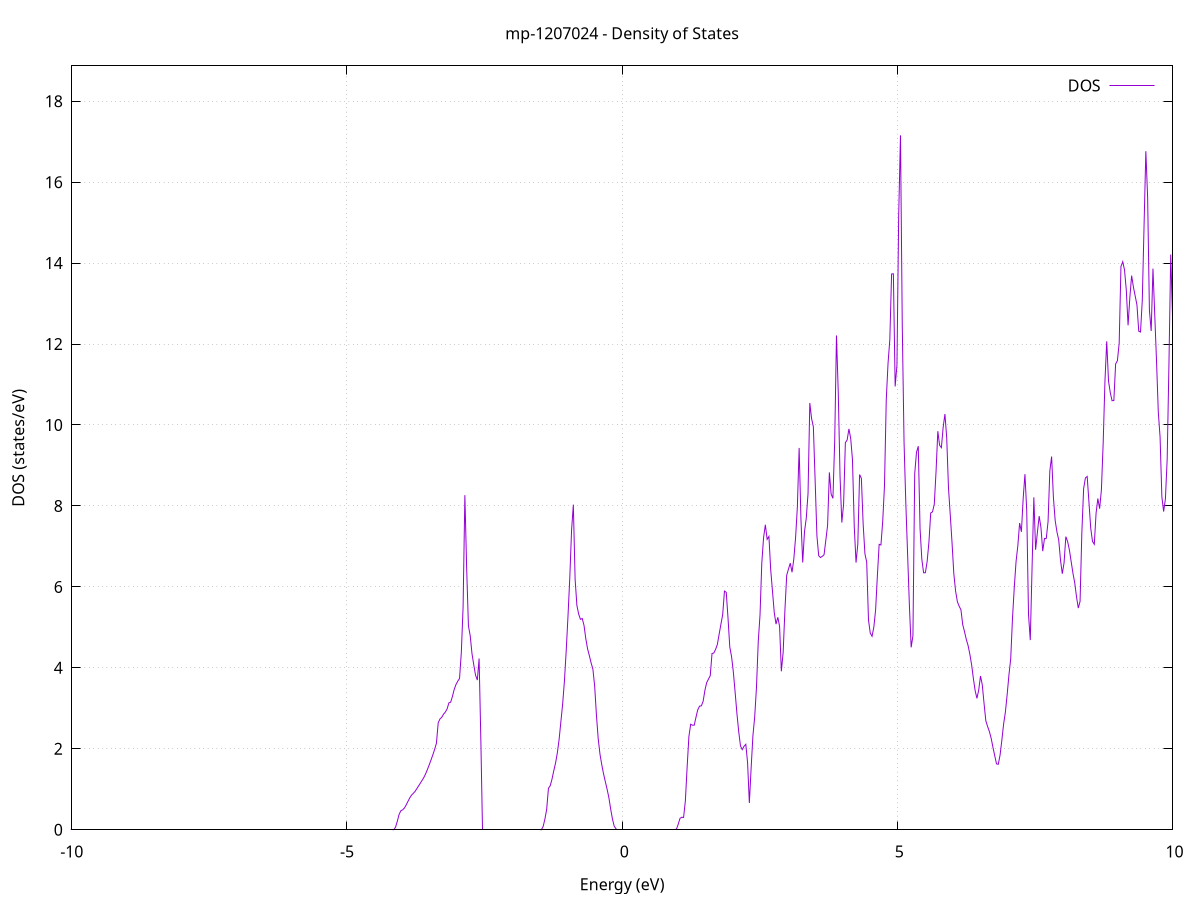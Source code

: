 set title 'mp-1207024 - Density of States'
set xlabel 'Energy (eV)'
set ylabel 'DOS (states/eV)'
set grid
set xrange [-10:10]
set yrange [0:18.872]
set xzeroaxis lt -1
set terminal png size 800,600
set output 'mp-1207024_dos_gnuplot.png'
plot '-' using 1:2 with lines title 'DOS'
-45.340700 0.000000
-45.308400 0.000000
-45.276100 0.000000
-45.243800 0.000000
-45.211400 0.000000
-45.179100 0.000000
-45.146800 0.000000
-45.114500 0.000000
-45.082200 0.000000
-45.049900 0.000000
-45.017600 0.000000
-44.985300 0.000000
-44.953000 0.000000
-44.920700 0.000000
-44.888400 0.000000
-44.856100 0.000000
-44.823800 0.000000
-44.791500 0.000000
-44.759200 0.000000
-44.726800 0.000000
-44.694500 0.000000
-44.662200 0.000000
-44.629900 0.000000
-44.597600 0.000000
-44.565300 0.000000
-44.533000 0.000000
-44.500700 0.000000
-44.468400 0.000000
-44.436100 0.000000
-44.403800 0.000000
-44.371500 0.000000
-44.339200 0.000000
-44.306900 0.000000
-44.274600 0.000000
-44.242300 0.000000
-44.209900 0.000000
-44.177600 0.000000
-44.145300 0.000000
-44.113000 0.000000
-44.080700 0.000000
-44.048400 0.000000
-44.016100 0.000000
-43.983800 0.000000
-43.951500 0.000000
-43.919200 0.000000
-43.886900 0.000000
-43.854600 0.000000
-43.822300 0.000000
-43.790000 0.000000
-43.757700 0.000000
-43.725300 0.000000
-43.693000 0.000000
-43.660700 0.000000
-43.628400 0.000000
-43.596100 0.000000
-43.563800 0.000000
-43.531500 0.000000
-43.499200 0.000000
-43.466900 0.000000
-43.434600 0.000000
-43.402300 0.000000
-43.370000 0.000000
-43.337700 0.000000
-43.305400 0.000000
-43.273100 0.000000
-43.240700 0.000000
-43.208400 0.000000
-43.176100 0.000000
-43.143800 0.000000
-43.111500 0.000000
-43.079200 0.000000
-43.046900 0.000000
-43.014600 0.000000
-42.982300 0.000000
-42.950000 0.000000
-42.917700 0.000000
-42.885400 0.000000
-42.853100 0.000000
-42.820800 0.000000
-42.788500 0.000000
-42.756100 0.000000
-42.723800 0.000000
-42.691500 0.000000
-42.659200 0.000000
-42.626900 0.000000
-42.594600 0.000000
-42.562300 0.000000
-42.530000 0.000000
-42.497700 0.000000
-42.465400 0.000000
-42.433100 0.000000
-42.400800 13.098000
-42.368500 140.633500
-42.336200 0.000000
-42.303900 0.000000
-42.271600 0.000000
-42.239200 119.378400
-42.206900 0.000000
-42.174600 0.000000
-42.142300 0.000000
-42.110000 0.000000
-42.077700 0.000000
-42.045400 0.000000
-42.013100 0.000000
-41.980800 0.000000
-41.948500 0.000000
-41.916200 0.000000
-41.883900 0.000000
-41.851600 0.000000
-41.819300 0.000000
-41.787000 0.000000
-41.754600 0.000000
-41.722300 0.000000
-41.690000 0.000000
-41.657700 0.000000
-41.625400 0.000000
-41.593100 0.000000
-41.560800 0.000000
-41.528500 0.000000
-41.496200 0.000000
-41.463900 0.000000
-41.431600 0.000000
-41.399300 0.000000
-41.367000 0.000000
-41.334700 0.000000
-41.302400 0.000000
-41.270000 0.000000
-41.237700 0.000000
-41.205400 0.000000
-41.173100 0.000000
-41.140800 0.000000
-41.108500 0.000000
-41.076200 0.000000
-41.043900 0.000000
-41.011600 0.000000
-40.979300 0.000000
-40.947000 0.000000
-40.914700 0.000000
-40.882400 0.000000
-40.850100 0.000000
-40.817800 0.000000
-40.785500 0.000000
-40.753100 0.000000
-40.720800 0.000000
-40.688500 0.000000
-40.656200 0.000000
-40.623900 0.000000
-40.591600 0.000000
-40.559300 0.000000
-40.527000 0.000000
-40.494700 0.000000
-40.462400 0.000000
-40.430100 0.000000
-40.397800 0.000000
-40.365500 0.000000
-40.333200 0.000000
-40.300900 0.000000
-40.268500 0.000000
-40.236200 0.000000
-40.203900 0.000000
-40.171600 0.000000
-40.139300 0.000000
-40.107000 0.000000
-40.074700 0.000000
-40.042400 0.000000
-40.010100 0.000000
-39.977800 0.000000
-39.945500 0.000000
-39.913200 0.000000
-39.880900 0.000000
-39.848600 0.000000
-39.816300 0.000000
-39.783900 0.000000
-39.751600 0.000000
-39.719300 0.000000
-39.687000 0.000000
-39.654700 0.000000
-39.622400 0.000000
-39.590100 0.000000
-39.557800 0.000000
-39.525500 0.000000
-39.493200 0.000000
-39.460900 0.000000
-39.428600 0.000000
-39.396300 0.000000
-39.364000 0.000000
-39.331700 0.000000
-39.299300 0.000000
-39.267000 0.000000
-39.234700 0.000000
-39.202400 0.000000
-39.170100 0.000000
-39.137800 0.000000
-39.105500 0.000000
-39.073200 0.000000
-39.040900 0.000000
-39.008600 0.000000
-38.976300 0.000000
-38.944000 0.000000
-38.911700 0.000000
-38.879400 0.000000
-38.847100 0.000000
-38.814800 0.000000
-38.782400 0.000000
-38.750100 0.000000
-38.717800 0.000000
-38.685500 0.000000
-38.653200 0.000000
-38.620900 0.000000
-38.588600 0.000000
-38.556300 0.000000
-38.524000 0.000000
-38.491700 0.000000
-38.459400 0.000000
-38.427100 0.000000
-38.394800 0.000000
-38.362500 0.000000
-38.330200 0.000000
-38.297800 0.000000
-38.265500 0.000000
-38.233200 0.000000
-38.200900 0.000000
-38.168600 0.000000
-38.136300 0.000000
-38.104000 0.000000
-38.071700 0.000000
-38.039400 0.000000
-38.007100 0.000000
-37.974800 0.000000
-37.942500 0.000000
-37.910200 0.000000
-37.877900 0.000000
-37.845600 0.000000
-37.813200 0.000000
-37.780900 0.000000
-37.748600 0.000000
-37.716300 0.000000
-37.684000 0.000000
-37.651700 0.000000
-37.619400 0.000000
-37.587100 0.000000
-37.554800 0.000000
-37.522500 0.000000
-37.490200 0.000000
-37.457900 0.000000
-37.425600 0.000000
-37.393300 0.000000
-37.361000 0.000000
-37.328600 0.000000
-37.296300 0.000000
-37.264000 0.000000
-37.231700 0.000000
-37.199400 0.000000
-37.167100 0.000000
-37.134800 0.000000
-37.102500 0.000000
-37.070200 0.000000
-37.037900 0.000000
-37.005600 0.000000
-36.973300 0.000000
-36.941000 0.000000
-36.908700 0.000000
-36.876400 0.000000
-36.844100 0.000000
-36.811700 0.000000
-36.779400 0.000000
-36.747100 0.000000
-36.714800 0.000000
-36.682500 0.000000
-36.650200 0.000000
-36.617900 0.000000
-36.585600 0.000000
-36.553300 0.000000
-36.521000 0.000000
-36.488700 0.000000
-36.456400 0.000000
-36.424100 0.000000
-36.391800 0.000000
-36.359500 0.000000
-36.327100 0.000000
-36.294800 0.000000
-36.262500 0.000000
-36.230200 0.000000
-36.197900 0.000000
-36.165600 0.000000
-36.133300 0.000000
-36.101000 0.000000
-36.068700 0.000000
-36.036400 0.000000
-36.004100 0.000000
-35.971800 0.000000
-35.939500 0.000000
-35.907200 0.000000
-35.874900 0.000000
-35.842500 0.000000
-35.810200 0.000000
-35.777900 0.000000
-35.745600 0.000000
-35.713300 0.000000
-35.681000 0.000000
-35.648700 0.000000
-35.616400 0.000000
-35.584100 0.000000
-35.551800 0.000000
-35.519500 0.000000
-35.487200 0.000000
-35.454900 0.000000
-35.422600 0.000000
-35.390300 0.000000
-35.357900 0.000000
-35.325600 0.000000
-35.293300 0.000000
-35.261000 0.000000
-35.228700 0.000000
-35.196400 0.000000
-35.164100 0.000000
-35.131800 0.000000
-35.099500 0.000000
-35.067200 0.000000
-35.034900 0.000000
-35.002600 0.000000
-34.970300 0.000000
-34.938000 0.000000
-34.905700 0.000000
-34.873400 0.000000
-34.841000 0.000000
-34.808700 0.000000
-34.776400 0.000000
-34.744100 0.000000
-34.711800 0.000000
-34.679500 0.000000
-34.647200 0.000000
-34.614900 0.000000
-34.582600 0.000000
-34.550300 0.000000
-34.518000 0.000000
-34.485700 0.000000
-34.453400 0.000000
-34.421100 0.000000
-34.388800 0.000000
-34.356400 0.000000
-34.324100 0.000000
-34.291800 0.000000
-34.259500 0.000000
-34.227200 0.000000
-34.194900 0.000000
-34.162600 0.000000
-34.130300 0.000000
-34.098000 0.000000
-34.065700 0.000000
-34.033400 0.000000
-34.001100 0.000000
-33.968800 0.000000
-33.936500 0.000000
-33.904200 0.000000
-33.871800 0.000000
-33.839500 0.000000
-33.807200 0.000000
-33.774900 0.000000
-33.742600 0.000000
-33.710300 0.000000
-33.678000 0.000000
-33.645700 0.000000
-33.613400 0.000000
-33.581100 0.000000
-33.548800 0.000000
-33.516500 0.000000
-33.484200 0.000000
-33.451900 0.000000
-33.419600 0.000000
-33.387300 0.000000
-33.354900 0.000000
-33.322600 0.000000
-33.290300 0.000000
-33.258000 0.000000
-33.225700 0.000000
-33.193400 0.000000
-33.161100 0.000000
-33.128800 0.000000
-33.096500 0.000000
-33.064200 0.000000
-33.031900 0.000000
-32.999600 0.000000
-32.967300 0.000000
-32.935000 0.000000
-32.902700 0.000000
-32.870300 0.000000
-32.838000 0.000000
-32.805700 0.000000
-32.773400 0.000000
-32.741100 0.000000
-32.708800 0.000000
-32.676500 0.000000
-32.644200 0.000000
-32.611900 0.000000
-32.579600 0.000000
-32.547300 0.000000
-32.515000 0.000000
-32.482700 0.000000
-32.450400 0.000000
-32.418100 0.000000
-32.385700 0.000000
-32.353400 0.000000
-32.321100 0.000000
-32.288800 0.000000
-32.256500 0.000000
-32.224200 0.000000
-32.191900 0.000000
-32.159600 0.000000
-32.127300 0.000000
-32.095000 0.000000
-32.062700 0.000000
-32.030400 0.000000
-31.998100 0.000000
-31.965800 0.000000
-31.933500 0.000000
-31.901100 0.000000
-31.868800 0.000000
-31.836500 0.000000
-31.804200 0.000000
-31.771900 0.000000
-31.739600 0.000000
-31.707300 0.000000
-31.675000 0.000000
-31.642700 0.000000
-31.610400 0.000000
-31.578100 0.000000
-31.545800 0.000000
-31.513500 0.000000
-31.481200 0.000000
-31.448900 0.000000
-31.416600 0.000000
-31.384200 0.000000
-31.351900 0.000000
-31.319600 0.000000
-31.287300 0.000000
-31.255000 0.000000
-31.222700 0.000000
-31.190400 0.000000
-31.158100 0.000000
-31.125800 0.000000
-31.093500 0.000000
-31.061200 0.000000
-31.028900 0.000000
-30.996600 0.000000
-30.964300 0.000000
-30.932000 0.000000
-30.899600 0.000000
-30.867300 0.000000
-30.835000 0.000000
-30.802700 0.000000
-30.770400 0.000000
-30.738100 0.000000
-30.705800 0.000000
-30.673500 0.000000
-30.641200 0.000000
-30.608900 0.000000
-30.576600 0.000000
-30.544300 0.000000
-30.512000 0.000000
-30.479700 0.000000
-30.447400 0.000000
-30.415000 0.000000
-30.382700 0.000000
-30.350400 0.000000
-30.318100 0.000000
-30.285800 0.000000
-30.253500 0.000000
-30.221200 0.000000
-30.188900 0.000000
-30.156600 0.000000
-30.124300 0.000000
-30.092000 0.000000
-30.059700 0.000000
-30.027400 0.000000
-29.995100 0.000000
-29.962800 0.000000
-29.930400 0.000000
-29.898100 0.000000
-29.865800 0.000000
-29.833500 0.000000
-29.801200 0.000000
-29.768900 0.000000
-29.736600 0.000000
-29.704300 0.000000
-29.672000 0.000000
-29.639700 0.000000
-29.607400 0.000000
-29.575100 0.000000
-29.542800 0.000000
-29.510500 0.000000
-29.478200 0.000000
-29.445900 0.000000
-29.413500 0.000000
-29.381200 0.000000
-29.348900 0.000000
-29.316600 0.000000
-29.284300 0.000000
-29.252000 0.000000
-29.219700 0.000000
-29.187400 0.000000
-29.155100 0.000000
-29.122800 0.000000
-29.090500 0.000000
-29.058200 0.000000
-29.025900 0.000000
-28.993600 0.000000
-28.961300 0.000000
-28.928900 0.000000
-28.896600 0.000000
-28.864300 0.000000
-28.832000 0.000000
-28.799700 0.000000
-28.767400 0.000000
-28.735100 0.000000
-28.702800 0.000000
-28.670500 0.000000
-28.638200 0.000000
-28.605900 0.000000
-28.573600 0.000000
-28.541300 0.000000
-28.509000 0.000000
-28.476700 0.000000
-28.444300 0.000000
-28.412000 0.000000
-28.379700 0.000000
-28.347400 0.000000
-28.315100 0.000000
-28.282800 0.000000
-28.250500 0.000000
-28.218200 0.000000
-28.185900 0.000000
-28.153600 0.000000
-28.121300 0.000000
-28.089000 0.000000
-28.056700 0.000000
-28.024400 0.000000
-27.992100 0.000000
-27.959800 0.000000
-27.927400 0.000000
-27.895100 0.000000
-27.862800 0.000000
-27.830500 0.000000
-27.798200 0.000000
-27.765900 0.000000
-27.733600 0.000000
-27.701300 0.000000
-27.669000 0.000000
-27.636700 0.000000
-27.604400 0.000000
-27.572100 0.000000
-27.539800 0.000000
-27.507500 0.000000
-27.475200 0.000000
-27.442800 0.000000
-27.410500 0.000000
-27.378200 0.000000
-27.345900 0.000000
-27.313600 0.000000
-27.281300 0.000000
-27.249000 0.000000
-27.216700 0.000000
-27.184400 0.000000
-27.152100 0.000000
-27.119800 0.000000
-27.087500 0.000000
-27.055200 0.000000
-27.022900 0.000000
-26.990600 0.000000
-26.958200 0.000000
-26.925900 0.000000
-26.893600 0.000000
-26.861300 0.000000
-26.829000 0.000000
-26.796700 0.000000
-26.764400 0.000000
-26.732100 0.000000
-26.699800 0.000000
-26.667500 0.000000
-26.635200 0.000000
-26.602900 0.000000
-26.570600 0.000000
-26.538300 0.000000
-26.506000 0.000000
-26.473600 0.000000
-26.441300 0.000000
-26.409000 0.000000
-26.376700 0.000000
-26.344400 0.000000
-26.312100 0.000000
-26.279800 0.000000
-26.247500 0.000000
-26.215200 0.000000
-26.182900 0.000000
-26.150600 0.000000
-26.118300 0.000000
-26.086000 0.000000
-26.053700 0.000000
-26.021400 0.000000
-25.989100 0.000000
-25.956700 0.000000
-25.924400 0.000000
-25.892100 0.000000
-25.859800 0.000000
-25.827500 0.000000
-25.795200 0.000000
-25.762900 0.000000
-25.730600 0.000000
-25.698300 0.000000
-25.666000 0.000000
-25.633700 0.000000
-25.601400 0.000000
-25.569100 0.000000
-25.536800 0.000000
-25.504500 0.000000
-25.472100 0.000000
-25.439800 0.000000
-25.407500 0.000000
-25.375200 0.000000
-25.342900 0.000000
-25.310600 0.000000
-25.278300 0.000000
-25.246000 0.000000
-25.213700 0.000000
-25.181400 0.000000
-25.149100 0.000000
-25.116800 0.000000
-25.084500 0.000000
-25.052200 0.000000
-25.019900 0.000000
-24.987500 0.000000
-24.955200 0.000000
-24.922900 0.000000
-24.890600 0.000000
-24.858300 0.000000
-24.826000 0.000000
-24.793700 0.000000
-24.761400 0.000000
-24.729100 0.000000
-24.696800 0.000000
-24.664500 0.000000
-24.632200 0.000000
-24.599900 0.000000
-24.567600 0.000000
-24.535300 0.000000
-24.502900 0.000000
-24.470600 0.000000
-24.438300 0.000000
-24.406000 0.000000
-24.373700 0.000000
-24.341400 0.000000
-24.309100 0.000000
-24.276800 0.000000
-24.244500 0.000000
-24.212200 0.000000
-24.179900 0.000000
-24.147600 0.000000
-24.115300 0.000000
-24.083000 0.000000
-24.050700 0.000000
-24.018400 0.000000
-23.986000 0.000000
-23.953700 0.000000
-23.921400 0.000000
-23.889100 0.000000
-23.856800 0.000000
-23.824500 0.000000
-23.792200 0.000000
-23.759900 0.000000
-23.727600 0.000000
-23.695300 0.000000
-23.663000 0.000000
-23.630700 0.000000
-23.598400 0.000000
-23.566100 0.000000
-23.533800 0.000000
-23.501400 0.000000
-23.469100 0.000000
-23.436800 0.000000
-23.404500 0.000000
-23.372200 0.000000
-23.339900 0.000000
-23.307600 0.000000
-23.275300 0.000000
-23.243000 0.000000
-23.210700 0.000000
-23.178400 0.000000
-23.146100 0.000000
-23.113800 0.000000
-23.081500 0.000000
-23.049200 0.000000
-23.016800 0.000000
-22.984500 0.000000
-22.952200 0.000000
-22.919900 0.000000
-22.887600 0.000000
-22.855300 0.000000
-22.823000 0.000000
-22.790700 0.000000
-22.758400 0.000000
-22.726100 0.000000
-22.693800 0.000000
-22.661500 0.000000
-22.629200 0.000000
-22.596900 0.000000
-22.564600 0.000000
-22.532300 0.000000
-22.499900 0.000000
-22.467600 0.000000
-22.435300 0.000000
-22.403000 0.000000
-22.370700 0.000000
-22.338400 0.000000
-22.306100 0.000000
-22.273800 0.000000
-22.241500 0.000000
-22.209200 0.000000
-22.176900 0.000000
-22.144600 0.000000
-22.112300 0.000000
-22.080000 0.000000
-22.047700 0.000000
-22.015300 0.000000
-21.983000 0.000000
-21.950700 0.000000
-21.918400 0.000000
-21.886100 0.000000
-21.853800 0.000000
-21.821500 0.000000
-21.789200 0.000000
-21.756900 0.000000
-21.724600 0.000000
-21.692300 0.000000
-21.660000 0.000000
-21.627700 0.000000
-21.595400 0.000000
-21.563100 0.000000
-21.530700 0.000000
-21.498400 0.000000
-21.466100 0.000000
-21.433800 0.000000
-21.401500 0.000000
-21.369200 0.000000
-21.336900 0.000000
-21.304600 0.000000
-21.272300 0.000000
-21.240000 0.000000
-21.207700 0.000000
-21.175400 0.000000
-21.143100 0.000000
-21.110800 0.000000
-21.078500 0.000000
-21.046100 0.000000
-21.013800 0.000000
-20.981500 0.000000
-20.949200 0.000000
-20.916900 0.000000
-20.884600 0.000000
-20.852300 2.862400
-20.820000 22.263700
-20.787700 43.842600
-20.755400 86.762100
-20.723100 47.387000
-20.690800 65.383600
-20.658500 42.094400
-20.626200 64.659800
-20.593900 65.377200
-20.561600 60.820600
-20.529200 65.020600
-20.496900 78.231800
-20.464600 49.504800
-20.432300 20.649500
-20.400000 16.785800
-20.367700 38.480300
-20.335400 48.678700
-20.303100 42.010800
-20.270800 55.805700
-20.238500 56.237600
-20.206200 56.500600
-20.173900 49.832200
-20.141600 5.929600
-20.109300 0.000000
-20.077000 0.000000
-20.044600 0.000000
-20.012300 0.000000
-19.980000 0.000000
-19.947700 0.000000
-19.915400 0.000000
-19.883100 0.000000
-19.850800 0.000000
-19.818500 0.000000
-19.786200 0.000000
-19.753900 0.000000
-19.721600 0.000000
-19.689300 0.000000
-19.657000 0.000000
-19.624700 0.000000
-19.592400 0.000000
-19.560000 0.000000
-19.527700 0.000000
-19.495400 0.000000
-19.463100 0.000000
-19.430800 0.000000
-19.398500 0.000000
-19.366200 0.000000
-19.333900 0.000000
-19.301600 0.000000
-19.269300 0.000000
-19.237000 0.000000
-19.204700 0.000000
-19.172400 0.000000
-19.140100 0.000000
-19.107800 0.000000
-19.075400 0.000000
-19.043100 0.000000
-19.010800 0.000000
-18.978500 0.000000
-18.946200 0.000000
-18.913900 0.000000
-18.881600 0.000000
-18.849300 0.000000
-18.817000 0.000000
-18.784700 0.000000
-18.752400 0.000000
-18.720100 0.000000
-18.687800 0.000000
-18.655500 0.000000
-18.623200 0.000000
-18.590900 0.000000
-18.558500 0.000000
-18.526200 0.000000
-18.493900 0.000000
-18.461600 0.000000
-18.429300 0.000000
-18.397000 0.000000
-18.364700 0.000000
-18.332400 0.000000
-18.300100 0.000000
-18.267800 0.000000
-18.235500 0.000000
-18.203200 0.000000
-18.170900 0.000000
-18.138600 0.000000
-18.106300 0.000000
-18.073900 0.000000
-18.041600 0.000000
-18.009300 0.000000
-17.977000 0.000000
-17.944700 0.000000
-17.912400 0.000000
-17.880100 0.000000
-17.847800 0.000000
-17.815500 0.000000
-17.783200 0.000000
-17.750900 0.000000
-17.718600 0.000000
-17.686300 0.000000
-17.654000 0.000000
-17.621700 0.000000
-17.589300 0.000000
-17.557000 0.000000
-17.524700 0.000000
-17.492400 0.000000
-17.460100 0.000000
-17.427800 0.000000
-17.395500 0.000000
-17.363200 0.000000
-17.330900 0.000000
-17.298600 0.000000
-17.266300 0.000000
-17.234000 0.000000
-17.201700 0.000000
-17.169400 0.000000
-17.137100 0.000000
-17.104800 0.000000
-17.072400 0.000000
-17.040100 0.000000
-17.007800 0.000000
-16.975500 0.000000
-16.943200 0.000000
-16.910900 0.000000
-16.878600 0.000000
-16.846300 0.000000
-16.814000 0.000000
-16.781700 0.000000
-16.749400 0.000000
-16.717100 0.000000
-16.684800 0.000000
-16.652500 0.000000
-16.620200 0.000000
-16.587800 0.000000
-16.555500 0.000000
-16.523200 0.000000
-16.490900 0.000000
-16.458600 0.000000
-16.426300 0.000000
-16.394000 0.000000
-16.361700 0.000000
-16.329400 0.000000
-16.297100 0.000000
-16.264800 0.000000
-16.232500 0.000000
-16.200200 0.000000
-16.167900 0.000000
-16.135600 0.000000
-16.103200 0.000000
-16.070900 0.000000
-16.038600 0.000000
-16.006300 0.000000
-15.974000 0.000000
-15.941700 0.000000
-15.909400 0.000000
-15.877100 0.000000
-15.844800 0.000000
-15.812500 0.000000
-15.780200 0.000000
-15.747900 0.000000
-15.715600 0.000000
-15.683300 0.000000
-15.651000 0.000000
-15.618600 0.000000
-15.586300 0.000000
-15.554000 0.000000
-15.521700 0.000000
-15.489400 0.000000
-15.457100 0.000000
-15.424800 0.000000
-15.392500 0.000000
-15.360200 0.000000
-15.327900 0.000000
-15.295600 0.000000
-15.263300 0.000000
-15.231000 0.000000
-15.198700 0.000000
-15.166400 0.000000
-15.134100 0.000000
-15.101700 0.000000
-15.069400 0.000000
-15.037100 0.000000
-15.004800 0.000000
-14.972500 0.000000
-14.940200 0.000000
-14.907900 0.000000
-14.875600 0.000000
-14.843300 0.000000
-14.811000 0.000000
-14.778700 0.000000
-14.746400 0.000000
-14.714100 0.000000
-14.681800 0.000000
-14.649500 0.000000
-14.617100 0.000000
-14.584800 0.000000
-14.552500 0.000000
-14.520200 0.000000
-14.487900 0.000000
-14.455600 0.000000
-14.423300 0.000000
-14.391000 0.000000
-14.358700 0.000000
-14.326400 0.000000
-14.294100 0.000000
-14.261800 0.000000
-14.229500 0.000000
-14.197200 0.000000
-14.164900 0.000000
-14.132500 0.000000
-14.100200 0.000000
-14.067900 0.000000
-14.035600 0.000000
-14.003300 0.000000
-13.971000 0.000000
-13.938700 0.000000
-13.906400 0.000000
-13.874100 0.000000
-13.841800 0.000000
-13.809500 0.000000
-13.777200 0.000000
-13.744900 0.000000
-13.712600 0.000000
-13.680300 0.000000
-13.647900 0.000000
-13.615600 0.000000
-13.583300 0.000000
-13.551000 0.000000
-13.518700 0.000000
-13.486400 0.000000
-13.454100 0.000000
-13.421800 0.000000
-13.389500 0.000000
-13.357200 0.000000
-13.324900 0.000000
-13.292600 0.000000
-13.260300 0.000000
-13.228000 0.000000
-13.195700 0.000000
-13.163400 0.000000
-13.131000 0.000000
-13.098700 0.000000
-13.066400 0.000000
-13.034100 0.000000
-13.001800 0.000000
-12.969500 0.000000
-12.937200 0.000000
-12.904900 0.000000
-12.872600 0.000000
-12.840300 0.000000
-12.808000 0.000000
-12.775700 0.000000
-12.743400 0.000000
-12.711100 0.000000
-12.678800 0.000000
-12.646400 0.000000
-12.614100 0.000000
-12.581800 0.000000
-12.549500 0.000000
-12.517200 0.000000
-12.484900 0.000000
-12.452600 0.000000
-12.420300 0.000000
-12.388000 0.000000
-12.355700 0.000000
-12.323400 0.000000
-12.291100 0.000000
-12.258800 0.000000
-12.226500 0.000000
-12.194200 0.000000
-12.161800 0.000000
-12.129500 0.000000
-12.097200 0.000000
-12.064900 0.000000
-12.032600 0.000000
-12.000300 0.000000
-11.968000 0.000000
-11.935700 0.000000
-11.903400 0.000000
-11.871100 0.000000
-11.838800 0.000000
-11.806500 0.000000
-11.774200 0.000000
-11.741900 0.000000
-11.709600 0.000000
-11.677200 0.000000
-11.644900 0.000000
-11.612600 0.000000
-11.580300 0.000000
-11.548000 0.000000
-11.515700 0.000000
-11.483400 0.000000
-11.451100 0.000000
-11.418800 0.000000
-11.386500 0.000000
-11.354200 0.000000
-11.321900 0.000000
-11.289600 0.000000
-11.257300 0.000000
-11.225000 0.000000
-11.192700 0.000000
-11.160300 0.000000
-11.128000 0.000000
-11.095700 0.000000
-11.063400 0.000000
-11.031100 0.000000
-10.998800 0.000000
-10.966500 0.000000
-10.934200 0.000000
-10.901900 0.000000
-10.869600 0.000000
-10.837300 0.000000
-10.805000 0.000000
-10.772700 0.000000
-10.740400 0.000000
-10.708100 0.000000
-10.675700 0.000000
-10.643400 0.000000
-10.611100 0.000000
-10.578800 0.000000
-10.546500 0.000000
-10.514200 0.000000
-10.481900 0.000000
-10.449600 0.000000
-10.417300 0.000000
-10.385000 0.000000
-10.352700 0.000000
-10.320400 0.000000
-10.288100 0.000000
-10.255800 0.000000
-10.223500 0.000000
-10.191100 0.000000
-10.158800 0.000000
-10.126500 0.000000
-10.094200 0.000000
-10.061900 0.000000
-10.029600 0.000000
-9.997300 0.000000
-9.965000 0.000000
-9.932700 0.000000
-9.900400 0.000000
-9.868100 0.000000
-9.835800 0.000000
-9.803500 0.000000
-9.771200 0.000000
-9.738900 0.000000
-9.706600 0.000000
-9.674200 0.000000
-9.641900 0.000000
-9.609600 0.000000
-9.577300 0.000000
-9.545000 0.000000
-9.512700 0.000000
-9.480400 0.000000
-9.448100 0.000000
-9.415800 0.000000
-9.383500 0.000000
-9.351200 0.000000
-9.318900 0.000000
-9.286600 0.000000
-9.254300 0.000000
-9.222000 0.000000
-9.189600 0.000000
-9.157300 0.000000
-9.125000 0.000000
-9.092700 0.000000
-9.060400 0.000000
-9.028100 0.000000
-8.995800 0.000000
-8.963500 0.000000
-8.931200 0.000000
-8.898900 0.000000
-8.866600 0.000000
-8.834300 0.000000
-8.802000 0.000000
-8.769700 0.000000
-8.737400 0.000000
-8.705000 0.000000
-8.672700 0.000000
-8.640400 0.000000
-8.608100 0.000000
-8.575800 0.000000
-8.543500 0.000000
-8.511200 0.000000
-8.478900 0.000000
-8.446600 0.000000
-8.414300 0.000000
-8.382000 0.000000
-8.349700 0.000000
-8.317400 0.000000
-8.285100 0.000000
-8.252800 0.000000
-8.220400 0.000000
-8.188100 0.000000
-8.155800 0.000000
-8.123500 0.000000
-8.091200 0.000000
-8.058900 0.000000
-8.026600 0.000000
-7.994300 0.000000
-7.962000 0.000000
-7.929700 0.000000
-7.897400 0.000000
-7.865100 0.000000
-7.832800 0.000000
-7.800500 0.000000
-7.768200 0.000000
-7.735900 0.000000
-7.703500 0.000000
-7.671200 0.000000
-7.638900 0.000000
-7.606600 0.000000
-7.574300 0.000000
-7.542000 0.000000
-7.509700 0.000000
-7.477400 0.000000
-7.445100 0.000000
-7.412800 0.000000
-7.380500 0.000000
-7.348200 0.000000
-7.315900 0.000000
-7.283600 0.000000
-7.251300 0.000000
-7.218900 0.000000
-7.186600 0.000000
-7.154300 0.000000
-7.122000 0.000000
-7.089700 0.000000
-7.057400 0.000000
-7.025100 0.000000
-6.992800 0.000000
-6.960500 0.000000
-6.928200 0.000000
-6.895900 0.000000
-6.863600 0.000000
-6.831300 0.000000
-6.799000 0.000000
-6.766700 0.000000
-6.734300 0.000000
-6.702000 0.000000
-6.669700 0.000000
-6.637400 0.000000
-6.605100 0.000000
-6.572800 0.000000
-6.540500 0.000000
-6.508200 0.000000
-6.475900 0.000000
-6.443600 0.000000
-6.411300 0.000000
-6.379000 0.000000
-6.346700 0.000000
-6.314400 0.000000
-6.282100 0.000000
-6.249700 0.000000
-6.217400 0.000000
-6.185100 0.000000
-6.152800 0.000000
-6.120500 0.000000
-6.088200 0.000000
-6.055900 0.000000
-6.023600 0.000000
-5.991300 0.000000
-5.959000 0.000000
-5.926700 0.000000
-5.894400 0.000000
-5.862100 0.000000
-5.829800 0.000000
-5.797500 0.000000
-5.765200 0.000000
-5.732800 0.000000
-5.700500 0.000000
-5.668200 0.000000
-5.635900 0.000000
-5.603600 0.000000
-5.571300 0.000000
-5.539000 0.000000
-5.506700 0.000000
-5.474400 0.000000
-5.442100 0.000000
-5.409800 0.000000
-5.377500 0.000000
-5.345200 0.000000
-5.312900 0.000000
-5.280600 0.000000
-5.248200 0.000000
-5.215900 0.000000
-5.183600 0.000000
-5.151300 0.000000
-5.119000 0.000000
-5.086700 0.000000
-5.054400 0.000000
-5.022100 0.000000
-4.989800 0.000000
-4.957500 0.000000
-4.925200 0.000000
-4.892900 0.000000
-4.860600 0.000000
-4.828300 0.000000
-4.796000 0.000000
-4.763600 0.000000
-4.731300 0.000000
-4.699000 0.000000
-4.666700 0.000000
-4.634400 0.000000
-4.602100 0.000000
-4.569800 0.000000
-4.537500 0.000000
-4.505200 0.000000
-4.472900 0.000000
-4.440600 0.000000
-4.408300 0.000000
-4.376000 0.000000
-4.343700 0.000000
-4.311400 0.000000
-4.279100 0.000000
-4.246700 0.000000
-4.214400 0.000000
-4.182100 0.000000
-4.149800 0.002100
-4.117500 0.063700
-4.085200 0.209800
-4.052900 0.380400
-4.020600 0.469900
-3.988300 0.493300
-3.956000 0.538000
-3.923700 0.615400
-3.891400 0.703100
-3.859100 0.787500
-3.826800 0.856200
-3.794500 0.900300
-3.762100 0.949000
-3.729800 1.017600
-3.697500 1.086600
-3.665200 1.155700
-3.632900 1.225500
-3.600600 1.298500
-3.568300 1.389700
-3.536000 1.497300
-3.503700 1.611800
-3.471400 1.730600
-3.439100 1.854700
-3.406800 1.987300
-3.374500 2.139100
-3.342200 2.642800
-3.309900 2.738600
-3.277500 2.778500
-3.245200 2.856500
-3.212900 2.907700
-3.180600 2.985100
-3.148300 3.134700
-3.116000 3.151300
-3.083700 3.294900
-3.051400 3.467600
-3.019100 3.588500
-2.986800 3.671000
-2.954500 3.738800
-2.922200 4.379600
-2.889900 5.507700
-2.857600 8.266200
-2.825300 6.467100
-2.792900 5.035900
-2.760600 4.793700
-2.728300 4.351100
-2.696000 4.075900
-2.663700 3.818400
-2.631400 3.698000
-2.599100 4.230600
-2.566800 2.171400
-2.534500 0.000000
-2.502200 0.000000
-2.469900 0.000000
-2.437600 0.000000
-2.405300 0.000000
-2.373000 0.000000
-2.340700 0.000000
-2.308400 0.000000
-2.276000 0.000000
-2.243700 0.000000
-2.211400 0.000000
-2.179100 0.000000
-2.146800 0.000000
-2.114500 0.000000
-2.082200 0.000000
-2.049900 0.000000
-2.017600 0.000000
-1.985300 0.000000
-1.953000 0.000000
-1.920700 0.000000
-1.888400 0.000000
-1.856100 0.000000
-1.823800 0.000000
-1.791400 0.000000
-1.759100 0.000000
-1.726800 0.000000
-1.694500 0.000000
-1.662200 0.000000
-1.629900 0.000000
-1.597600 0.000000
-1.565300 0.000000
-1.533000 0.000000
-1.500700 0.000000
-1.468400 0.000300
-1.436100 0.077800
-1.403800 0.262000
-1.371500 0.502900
-1.339200 1.024600
-1.306800 1.088400
-1.274500 1.250500
-1.242200 1.458900
-1.209900 1.649800
-1.177600 1.900300
-1.145300 2.233900
-1.113000 2.674400
-1.080700 3.110800
-1.048400 3.683100
-1.016100 4.429400
-0.983800 5.283000
-0.951500 6.217400
-0.919200 7.394200
-0.886900 8.032100
-0.854600 6.188300
-0.822200 5.542100
-0.789900 5.327000
-0.757600 5.198500
-0.725300 5.219000
-0.693000 5.050500
-0.660700 4.724600
-0.628400 4.472200
-0.596100 4.302100
-0.563800 4.122200
-0.531500 3.968900
-0.499200 3.546100
-0.466900 2.826000
-0.434600 2.242600
-0.402300 1.864200
-0.370000 1.604600
-0.337700 1.380700
-0.305300 1.186700
-0.273000 0.999200
-0.240700 0.790700
-0.208400 0.511000
-0.176100 0.266500
-0.143800 0.086100
-0.111500 0.000000
-0.079200 0.000000
-0.046900 0.000000
-0.014600 0.000000
0.017700 0.000000
0.050000 0.000000
0.082300 0.000000
0.114600 0.000000
0.146900 0.000000
0.179300 0.000000
0.211600 0.000000
0.243900 0.000000
0.276200 0.000000
0.308500 0.000000
0.340800 0.000000
0.373100 0.000000
0.405400 0.000000
0.437700 0.000000
0.470000 0.000000
0.502300 0.000000
0.534600 0.000000
0.566900 0.000000
0.599200 0.000000
0.631500 0.000000
0.663900 0.000000
0.696200 0.000000
0.728500 0.000000
0.760800 0.000000
0.793100 0.000000
0.825400 0.000000
0.857700 0.000000
0.890000 0.000000
0.922300 0.000000
0.954600 0.000000
0.986900 0.013900
1.019200 0.138400
1.051500 0.283100
1.083800 0.310400
1.116100 0.302900
1.148400 0.707300
1.180800 1.549000
1.213100 2.305400
1.245400 2.607700
1.277700 2.583300
1.310000 2.584900
1.342300 2.785100
1.374600 2.967300
1.406900 3.055000
1.439200 3.061600
1.471500 3.174200
1.503800 3.444100
1.536100 3.636100
1.568400 3.721800
1.600700 3.805900
1.633000 4.355100
1.665400 4.366300
1.697700 4.456900
1.730000 4.578400
1.762300 4.830700
1.794600 5.076600
1.826900 5.315900
1.859200 5.896000
1.891500 5.867300
1.923800 5.226600
1.956100 4.511200
1.988400 4.275500
2.020700 3.893800
2.053000 3.396900
2.085300 2.876200
2.117600 2.430100
2.150000 2.072400
2.182300 1.979700
2.214600 2.063000
2.246900 2.111500
2.279200 1.657400
2.311500 0.661900
2.343800 1.528200
2.376100 2.320400
2.408400 2.789400
2.440700 3.512900
2.473000 4.647500
2.505300 5.307900
2.537600 6.593900
2.569900 7.220000
2.602200 7.535300
2.634600 7.174700
2.666900 7.247400
2.699200 6.426600
2.731500 5.898200
2.763800 5.365300
2.796100 5.080700
2.828400 5.249400
2.860700 5.024900
2.893000 3.914900
2.925300 4.380400
2.957600 5.425500
2.989900 6.286700
3.022200 6.439900
3.054500 6.586500
3.086800 6.361900
3.119100 6.686200
3.151500 7.219200
3.183800 7.977900
3.216100 9.432400
3.248400 7.686700
3.280700 6.604500
3.313000 7.360500
3.345300 7.693700
3.377600 8.305700
3.409900 10.543600
3.442200 10.158500
3.474500 9.954500
3.506800 8.624100
3.539100 7.259600
3.571400 6.771000
3.603700 6.725500
3.636100 6.755100
3.668400 6.792900
3.700700 7.150400
3.733000 7.520200
3.765300 8.828900
3.797600 8.289800
3.829900 8.187700
3.862200 9.602200
3.894500 12.211100
3.926800 10.810800
3.959100 8.739900
3.991400 7.590200
4.023700 8.037100
4.056000 9.563500
4.088300 9.629900
4.120700 9.904000
4.153000 9.665900
4.185300 9.137800
4.217600 7.485900
4.249900 6.600400
4.282200 7.056900
4.314500 8.775800
4.346800 8.683000
4.379100 7.554200
4.411400 6.819900
4.443700 6.610500
4.476000 5.184200
4.508300 4.857600
4.540600 4.780000
4.572900 5.002400
4.605300 5.427700
4.637600 6.275700
4.669900 7.051700
4.702200 7.035900
4.734500 7.618600
4.766800 8.500600
4.799100 10.626900
4.831400 11.525800
4.863700 12.107400
4.896000 13.731000
4.928300 13.734700
4.960600 10.952900
4.992900 11.469700
5.025200 15.199600
5.057500 17.156400
5.089800 12.466700
5.122200 9.571500
5.154500 8.062900
5.186800 6.807400
5.219100 5.556300
5.251400 4.506400
5.283700 4.792600
5.316000 8.797700
5.348300 9.324800
5.380600 9.476800
5.412900 7.442000
5.445200 6.684400
5.477500 6.348700
5.509800 6.350300
5.542100 6.632300
5.574400 7.109100
5.606800 7.826800
5.639100 7.853900
5.671400 8.039500
5.703700 8.852200
5.736000 9.847500
5.768300 9.499000
5.800600 9.439900
5.832900 9.943700
5.865200 10.270800
5.897500 9.679300
5.929800 8.443400
5.962100 7.775900
5.994400 7.085300
6.026700 6.324000
6.059000 5.895000
6.091400 5.633500
6.123700 5.522600
6.156000 5.434700
6.188300 5.068400
6.220600 4.896700
6.252900 4.704500
6.285200 4.555100
6.317500 4.338800
6.349800 4.078100
6.382100 3.734400
6.414400 3.434700
6.446700 3.246600
6.479000 3.452500
6.511300 3.799000
6.543600 3.582000
6.575900 3.121600
6.608300 2.689800
6.640600 2.551200
6.672900 2.426400
6.705200 2.260100
6.737500 2.036900
6.769800 1.832500
6.802100 1.627700
6.834400 1.618100
6.866700 1.844000
6.899000 2.210000
6.931300 2.612800
6.963600 2.908500
6.995900 3.342200
7.028200 3.826800
7.060500 4.226200
7.092900 5.231800
7.125200 5.988100
7.157500 6.626000
7.189800 7.020600
7.222100 7.578200
7.254400 7.361000
7.286700 8.184700
7.319000 8.786000
7.351300 7.888200
7.383600 5.324200
7.415900 4.685300
7.448200 6.469900
7.480500 8.212000
7.512800 6.917800
7.545100 7.349500
7.577500 7.749800
7.609800 7.467700
7.642100 6.883200
7.674400 7.196800
7.706700 7.198700
7.739000 7.615200
7.771300 8.867800
7.803600 9.221000
7.835900 8.215600
7.868200 7.640200
7.900500 7.358900
7.932800 7.156400
7.965100 6.663600
7.997400 6.325100
8.029700 6.594800
8.062100 7.241600
8.094400 7.120000
8.126700 6.913100
8.159000 6.624100
8.191300 6.336900
8.223600 6.100000
8.255900 5.754900
8.288200 5.477600
8.320500 5.641800
8.352800 7.340600
8.385100 8.427700
8.417400 8.691400
8.449700 8.729100
8.482000 8.092700
8.514300 7.449900
8.546600 7.123400
8.579000 7.052500
8.611300 7.820700
8.643600 8.183600
8.675900 7.932500
8.708200 8.396700
8.740500 9.558100
8.772800 11.084000
8.805100 12.068500
8.837400 11.086400
8.869700 10.796800
8.902000 10.599600
8.934300 10.605000
8.966600 11.507500
8.998900 11.588900
9.031200 12.017800
9.063600 13.917900
9.095900 14.034600
9.128200 13.830300
9.160500 13.328800
9.192800 12.463100
9.225100 13.151000
9.257400 13.690200
9.289700 13.408100
9.322000 13.188700
9.354300 12.963600
9.386600 12.317600
9.418900 12.296800
9.451200 13.084100
9.483500 14.938300
9.515800 16.763600
9.548200 15.621300
9.580500 12.835400
9.612800 12.322300
9.645100 13.863300
9.677400 12.722800
9.709700 11.581500
9.742000 10.319900
9.774300 9.702600
9.806600 8.231000
9.838900 7.861200
9.871200 8.176100
9.903500 9.161400
9.935800 11.528100
9.968100 14.210500
10.000400 12.673200
10.032800 12.636800
10.065100 14.777400
10.097400 18.942100
10.129700 17.592200
10.162000 11.846200
10.194300 9.993100
10.226600 9.041600
10.258900 7.600600
10.291200 7.373800
10.323500 5.851500
10.355800 4.985000
10.388100 3.638900
10.420400 3.130800
10.452700 3.302500
10.485000 3.997000
10.517300 4.695700
10.549700 5.470000
10.582000 6.652100
10.614300 8.327700
10.646600 9.248900
10.678900 8.696500
10.711200 7.665100
10.743500 6.249100
10.775800 6.283800
10.808100 6.606700
10.840400 7.617500
10.872700 8.298000
10.905000 7.974200
10.937300 7.480400
10.969600 7.147000
11.001900 7.879200
11.034300 7.664400
11.066600 6.247100
11.098900 6.032900
11.131200 6.683800
11.163500 7.545300
11.195800 6.333600
11.228100 4.935200
11.260400 4.109800
11.292700 3.468700
11.325000 3.086600
11.357300 2.857100
11.389600 2.968400
11.421900 3.692900
11.454200 5.283200
11.486500 7.050600
11.518900 8.095000
11.551200 9.160200
11.583500 8.705800
11.615800 8.718100
11.648100 8.730100
11.680400 8.378100
11.712700 8.432300
11.745000 8.653500
11.777300 8.711500
11.809600 7.303300
11.841900 6.652900
11.874200 5.978000
11.906500 5.705600
11.938800 5.465900
11.971100 5.570800
12.003500 6.002700
12.035800 5.408600
12.068100 5.649500
12.100400 6.054700
12.132700 6.444700
12.165000 6.564500
12.197300 7.425300
12.229600 6.466100
12.261900 4.146600
12.294200 4.430700
12.326500 5.354700
12.358800 5.789400
12.391100 6.793700
12.423400 8.914000
12.455700 8.974700
12.488000 7.789700
12.520400 6.930800
12.552700 6.581900
12.585000 6.394600
12.617300 6.829600
12.649600 7.195400
12.681900 6.973600
12.714200 6.625800
12.746500 6.451700
12.778800 6.603700
12.811100 6.546000
12.843400 6.102700
12.875700 6.201000
12.908000 5.739500
12.940300 5.124200
12.972600 4.837100
13.005000 5.202400
13.037300 5.620700
13.069600 5.738000
13.101900 5.801400
13.134200 5.873000
13.166500 5.770800
13.198800 5.577200
13.231100 5.432400
13.263400 5.415800
13.295700 5.043300
13.328000 5.110000
13.360300 5.509000
13.392600 5.802000
13.424900 5.841100
13.457200 6.001400
13.489600 6.409200
13.521900 6.211400
13.554200 5.906200
13.586500 6.070600
13.618800 6.795200
13.651100 7.121600
13.683400 7.729900
13.715700 9.547100
13.748000 9.459400
13.780300 8.972900
13.812600 8.654500
13.844900 8.017000
13.877200 7.758400
13.909500 7.677600
13.941800 7.999100
13.974100 7.824900
14.006500 7.215800
14.038800 6.839900
14.071100 6.402800
14.103400 6.017000
14.135700 5.903800
14.168000 5.668100
14.200300 5.694800
14.232600 5.151300
14.264900 5.325500
14.297200 7.447600
14.329500 9.051100
14.361800 10.243500
14.394100 11.264800
14.426400 12.192900
14.458700 10.206200
14.491100 9.224200
14.523400 8.023700
14.555700 6.200100
14.588000 5.705400
14.620300 5.310900
14.652600 5.241000
14.684900 5.188000
14.717200 5.021700
14.749500 4.885000
14.781800 4.907400
14.814100 4.996500
14.846400 5.059600
14.878700 5.250700
14.911000 5.051800
14.943300 5.163800
14.975700 5.558100
15.008000 5.845400
15.040300 5.904400
15.072600 5.896600
15.104900 5.557900
15.137200 4.841600
15.169500 5.186500
15.201800 5.925000
15.234100 6.358900
15.266400 6.972900
15.298700 6.877100
15.331000 5.693500
15.363300 5.358300
15.395600 5.381600
15.427900 5.141600
15.460300 4.763200
15.492600 4.785300
15.524900 5.122700
15.557200 5.530000
15.589500 5.911200
15.621800 6.315900
15.654100 6.114800
15.686400 7.469600
15.718700 8.032100
15.751000 8.046300
15.783300 7.769300
15.815600 7.642500
15.847900 7.098600
15.880200 5.714400
15.912500 2.948100
15.944800 1.772300
15.977200 1.248100
16.009500 0.842400
16.041800 0.554700
16.074100 0.359400
16.106400 0.245300
16.138700 0.152900
16.171000 0.088800
16.203300 0.055100
16.235600 0.030600
16.267900 0.013400
16.300200 0.003300
16.332500 0.000000
16.364800 0.000000
16.397100 0.000000
16.429400 0.000000
16.461800 0.000000
16.494100 0.000000
16.526400 0.000000
16.558700 0.000000
16.591000 0.000000
16.623300 0.000000
16.655600 0.000000
16.687900 0.000000
16.720200 0.000000
16.752500 0.000000
16.784800 0.000000
16.817100 0.000000
16.849400 0.000000
16.881700 0.000000
16.914000 0.000000
16.946400 0.000000
16.978700 0.000000
17.011000 0.000000
17.043300 0.000000
17.075600 0.000000
17.107900 0.000000
17.140200 0.000000
17.172500 0.000000
17.204800 0.000000
17.237100 0.000000
17.269400 0.000000
17.301700 0.000000
17.334000 0.000000
17.366300 0.000000
17.398600 0.000000
17.431000 0.000000
17.463300 0.000000
17.495600 0.000000
17.527900 0.000000
17.560200 0.000000
17.592500 0.000000
17.624800 0.000000
17.657100 0.000000
17.689400 0.000000
17.721700 0.000000
17.754000 0.000000
17.786300 0.000000
17.818600 0.000000
17.850900 0.000000
17.883200 0.000000
17.915500 0.000000
17.947900 0.000000
17.980200 0.000000
18.012500 0.000000
18.044800 0.000000
18.077100 0.000000
18.109400 0.000000
18.141700 0.000000
18.174000 0.000000
18.206300 0.000000
18.238600 0.000000
18.270900 0.000000
18.303200 0.000000
18.335500 0.000000
18.367800 0.000000
18.400100 0.000000
18.432500 0.000000
18.464800 0.000000
18.497100 0.000000
18.529400 0.000000
18.561700 0.000000
18.594000 0.000000
18.626300 0.000000
18.658600 0.000000
18.690900 0.000000
18.723200 0.000000
18.755500 0.000000
18.787800 0.000000
18.820100 0.000000
18.852400 0.000000
18.884700 0.000000
18.917100 0.000000
18.949400 0.000000
18.981700 0.000000
19.014000 0.000000
19.046300 0.000000
19.078600 0.000000
19.110900 0.000000
19.143200 0.000000
19.175500 0.000000
19.207800 0.000000
19.240100 0.000000
19.272400 0.000000
e
